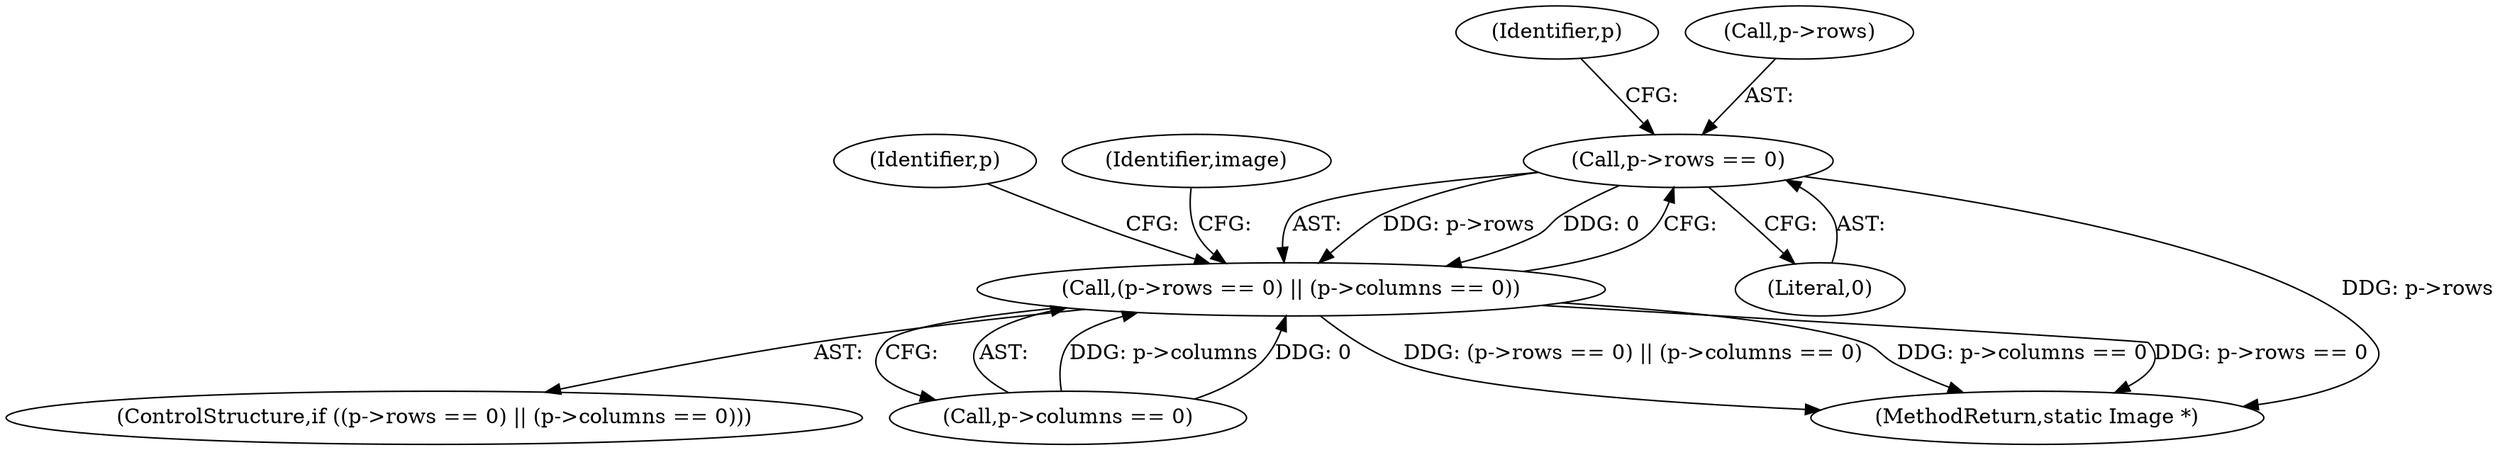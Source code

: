 digraph "0_ImageMagick_04178de2247e353fc095846784b9a10fefdbf890@pointer" {
"1001876" [label="(Call,p->rows == 0)"];
"1001875" [label="(Call,(p->rows == 0) || (p->columns == 0))"];
"1001888" [label="(Identifier,p)"];
"1001875" [label="(Call,(p->rows == 0) || (p->columns == 0))"];
"1001881" [label="(Call,p->columns == 0)"];
"1001880" [label="(Literal,0)"];
"1001876" [label="(Call,p->rows == 0)"];
"1001874" [label="(ControlStructure,if ((p->rows == 0) || (p->columns == 0)))"];
"1001898" [label="(Identifier,image)"];
"1001883" [label="(Identifier,p)"];
"1001984" [label="(MethodReturn,static Image *)"];
"1001877" [label="(Call,p->rows)"];
"1001876" -> "1001875"  [label="AST: "];
"1001876" -> "1001880"  [label="CFG: "];
"1001877" -> "1001876"  [label="AST: "];
"1001880" -> "1001876"  [label="AST: "];
"1001883" -> "1001876"  [label="CFG: "];
"1001875" -> "1001876"  [label="CFG: "];
"1001876" -> "1001984"  [label="DDG: p->rows"];
"1001876" -> "1001875"  [label="DDG: p->rows"];
"1001876" -> "1001875"  [label="DDG: 0"];
"1001875" -> "1001874"  [label="AST: "];
"1001875" -> "1001881"  [label="CFG: "];
"1001881" -> "1001875"  [label="AST: "];
"1001888" -> "1001875"  [label="CFG: "];
"1001898" -> "1001875"  [label="CFG: "];
"1001875" -> "1001984"  [label="DDG: (p->rows == 0) || (p->columns == 0)"];
"1001875" -> "1001984"  [label="DDG: p->columns == 0"];
"1001875" -> "1001984"  [label="DDG: p->rows == 0"];
"1001881" -> "1001875"  [label="DDG: p->columns"];
"1001881" -> "1001875"  [label="DDG: 0"];
}
